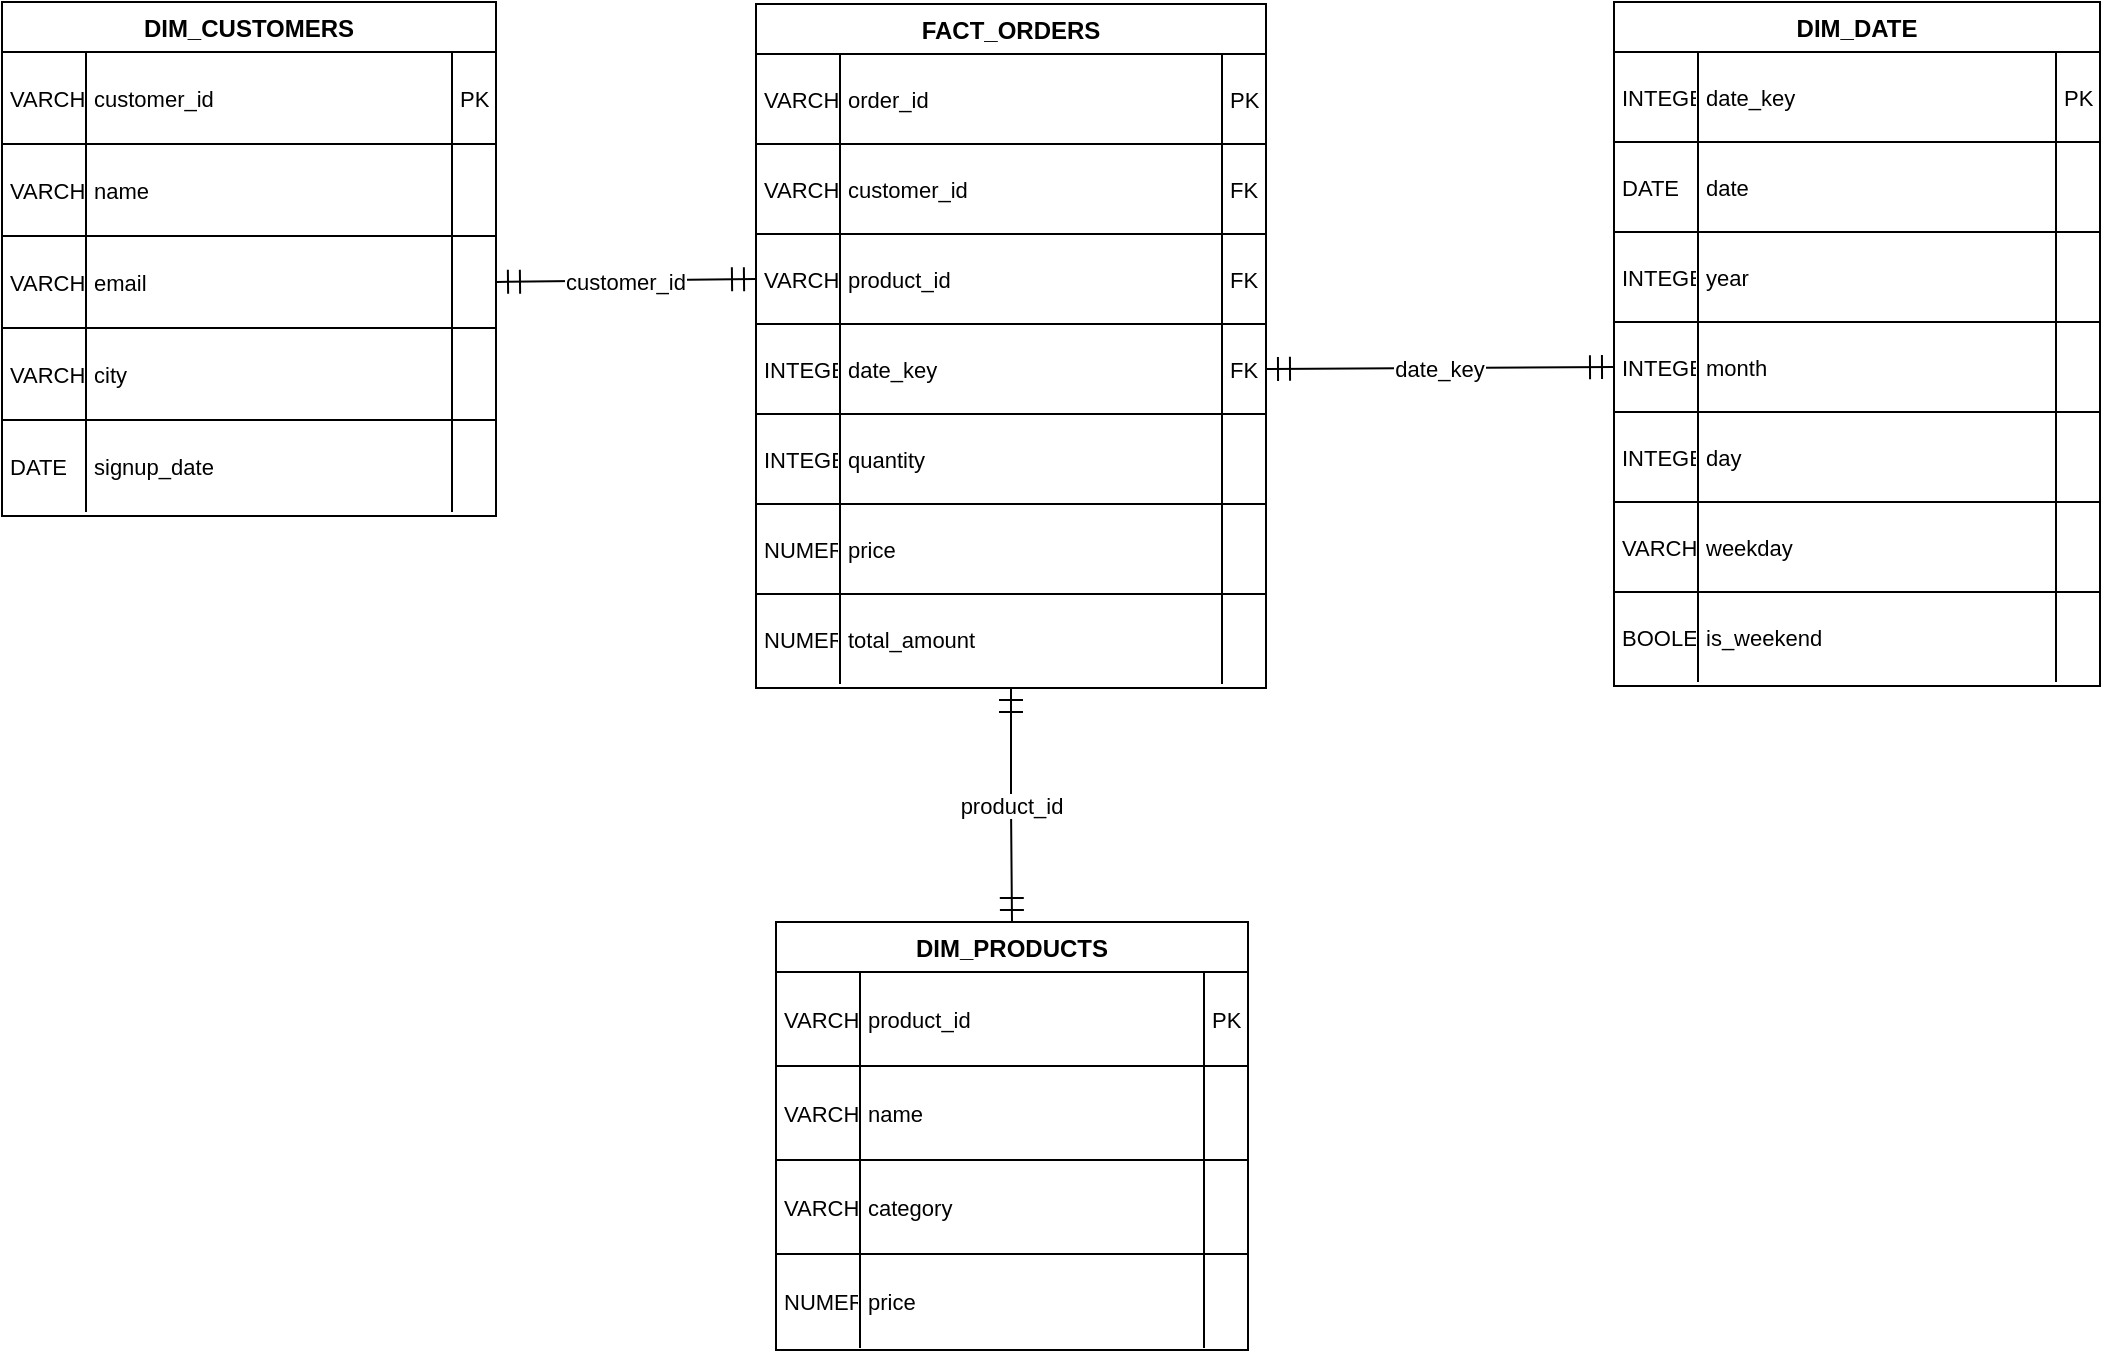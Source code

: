 <mxfile version="28.0.6">
  <diagram name="Page-1" id="B-9Bwsfmn0wT7AYyo8qv">
    <mxGraphModel dx="1733" dy="927" grid="1" gridSize="10" guides="1" tooltips="1" connect="1" arrows="1" fold="1" page="1" pageScale="1" pageWidth="827" pageHeight="1169" math="0" shadow="0">
      <root>
        <mxCell id="0" />
        <mxCell id="1" parent="0" />
        <mxCell id="rtkPEtNABsEZufHb9GfR-1" value="DIM_CUSTOMERS" style="shape=table;startSize=25;container=1;collapsible=0;childLayout=tableLayout;fixedRows=1;rowLines=1;fontStyle=1;align=center;resizeLast=1;" vertex="1" parent="1">
          <mxGeometry x="20" y="20" width="247" height="257" as="geometry" />
        </mxCell>
        <mxCell id="rtkPEtNABsEZufHb9GfR-2" style="shape=tableRow;horizontal=0;startSize=0;swimlaneHead=0;swimlaneBody=0;fillColor=none;collapsible=0;dropTarget=0;points=[[0,0.5],[1,0.5]];portConstraint=eastwest;top=0;left=0;right=0;bottom=0;" vertex="1" parent="rtkPEtNABsEZufHb9GfR-1">
          <mxGeometry y="25" width="247" height="46" as="geometry" />
        </mxCell>
        <mxCell id="rtkPEtNABsEZufHb9GfR-3" value="VARCHAR" style="shape=partialRectangle;connectable=0;fillColor=none;top=0;left=0;bottom=0;right=0;align=left;spacingLeft=2;overflow=hidden;fontSize=11;" vertex="1" parent="rtkPEtNABsEZufHb9GfR-2">
          <mxGeometry width="42" height="46" as="geometry">
            <mxRectangle width="42" height="46" as="alternateBounds" />
          </mxGeometry>
        </mxCell>
        <mxCell id="rtkPEtNABsEZufHb9GfR-4" value="customer_id" style="shape=partialRectangle;connectable=0;fillColor=none;top=0;left=0;bottom=0;right=0;align=left;spacingLeft=2;overflow=hidden;fontSize=11;" vertex="1" parent="rtkPEtNABsEZufHb9GfR-2">
          <mxGeometry x="42" width="183" height="46" as="geometry">
            <mxRectangle width="183" height="46" as="alternateBounds" />
          </mxGeometry>
        </mxCell>
        <mxCell id="rtkPEtNABsEZufHb9GfR-5" value="PK" style="shape=partialRectangle;connectable=0;fillColor=none;top=0;left=0;bottom=0;right=0;align=left;spacingLeft=2;overflow=hidden;fontSize=11;" vertex="1" parent="rtkPEtNABsEZufHb9GfR-2">
          <mxGeometry x="225" width="22" height="46" as="geometry">
            <mxRectangle width="22" height="46" as="alternateBounds" />
          </mxGeometry>
        </mxCell>
        <mxCell id="rtkPEtNABsEZufHb9GfR-6" style="shape=tableRow;horizontal=0;startSize=0;swimlaneHead=0;swimlaneBody=0;fillColor=none;collapsible=0;dropTarget=0;points=[[0,0.5],[1,0.5]];portConstraint=eastwest;top=0;left=0;right=0;bottom=0;" vertex="1" parent="rtkPEtNABsEZufHb9GfR-1">
          <mxGeometry y="71" width="247" height="46" as="geometry" />
        </mxCell>
        <mxCell id="rtkPEtNABsEZufHb9GfR-7" value="VARCHAR" style="shape=partialRectangle;connectable=0;fillColor=none;top=0;left=0;bottom=0;right=0;align=left;spacingLeft=2;overflow=hidden;fontSize=11;" vertex="1" parent="rtkPEtNABsEZufHb9GfR-6">
          <mxGeometry width="42" height="46" as="geometry">
            <mxRectangle width="42" height="46" as="alternateBounds" />
          </mxGeometry>
        </mxCell>
        <mxCell id="rtkPEtNABsEZufHb9GfR-8" value="name" style="shape=partialRectangle;connectable=0;fillColor=none;top=0;left=0;bottom=0;right=0;align=left;spacingLeft=2;overflow=hidden;fontSize=11;" vertex="1" parent="rtkPEtNABsEZufHb9GfR-6">
          <mxGeometry x="42" width="183" height="46" as="geometry">
            <mxRectangle width="183" height="46" as="alternateBounds" />
          </mxGeometry>
        </mxCell>
        <mxCell id="rtkPEtNABsEZufHb9GfR-9" value="" style="shape=partialRectangle;connectable=0;fillColor=none;top=0;left=0;bottom=0;right=0;align=left;spacingLeft=2;overflow=hidden;fontSize=11;" vertex="1" parent="rtkPEtNABsEZufHb9GfR-6">
          <mxGeometry x="225" width="22" height="46" as="geometry">
            <mxRectangle width="22" height="46" as="alternateBounds" />
          </mxGeometry>
        </mxCell>
        <mxCell id="rtkPEtNABsEZufHb9GfR-10" style="shape=tableRow;horizontal=0;startSize=0;swimlaneHead=0;swimlaneBody=0;fillColor=none;collapsible=0;dropTarget=0;points=[[0,0.5],[1,0.5]];portConstraint=eastwest;top=0;left=0;right=0;bottom=0;" vertex="1" parent="rtkPEtNABsEZufHb9GfR-1">
          <mxGeometry y="117" width="247" height="46" as="geometry" />
        </mxCell>
        <mxCell id="rtkPEtNABsEZufHb9GfR-11" value="VARCHAR" style="shape=partialRectangle;connectable=0;fillColor=none;top=0;left=0;bottom=0;right=0;align=left;spacingLeft=2;overflow=hidden;fontSize=11;" vertex="1" parent="rtkPEtNABsEZufHb9GfR-10">
          <mxGeometry width="42" height="46" as="geometry">
            <mxRectangle width="42" height="46" as="alternateBounds" />
          </mxGeometry>
        </mxCell>
        <mxCell id="rtkPEtNABsEZufHb9GfR-12" value="email" style="shape=partialRectangle;connectable=0;fillColor=none;top=0;left=0;bottom=0;right=0;align=left;spacingLeft=2;overflow=hidden;fontSize=11;" vertex="1" parent="rtkPEtNABsEZufHb9GfR-10">
          <mxGeometry x="42" width="183" height="46" as="geometry">
            <mxRectangle width="183" height="46" as="alternateBounds" />
          </mxGeometry>
        </mxCell>
        <mxCell id="rtkPEtNABsEZufHb9GfR-13" value="" style="shape=partialRectangle;connectable=0;fillColor=none;top=0;left=0;bottom=0;right=0;align=left;spacingLeft=2;overflow=hidden;fontSize=11;" vertex="1" parent="rtkPEtNABsEZufHb9GfR-10">
          <mxGeometry x="225" width="22" height="46" as="geometry">
            <mxRectangle width="22" height="46" as="alternateBounds" />
          </mxGeometry>
        </mxCell>
        <mxCell id="rtkPEtNABsEZufHb9GfR-14" style="shape=tableRow;horizontal=0;startSize=0;swimlaneHead=0;swimlaneBody=0;fillColor=none;collapsible=0;dropTarget=0;points=[[0,0.5],[1,0.5]];portConstraint=eastwest;top=0;left=0;right=0;bottom=0;" vertex="1" parent="rtkPEtNABsEZufHb9GfR-1">
          <mxGeometry y="163" width="247" height="46" as="geometry" />
        </mxCell>
        <mxCell id="rtkPEtNABsEZufHb9GfR-15" value="VARCHAR" style="shape=partialRectangle;connectable=0;fillColor=none;top=0;left=0;bottom=0;right=0;align=left;spacingLeft=2;overflow=hidden;fontSize=11;" vertex="1" parent="rtkPEtNABsEZufHb9GfR-14">
          <mxGeometry width="42" height="46" as="geometry">
            <mxRectangle width="42" height="46" as="alternateBounds" />
          </mxGeometry>
        </mxCell>
        <mxCell id="rtkPEtNABsEZufHb9GfR-16" value="city" style="shape=partialRectangle;connectable=0;fillColor=none;top=0;left=0;bottom=0;right=0;align=left;spacingLeft=2;overflow=hidden;fontSize=11;" vertex="1" parent="rtkPEtNABsEZufHb9GfR-14">
          <mxGeometry x="42" width="183" height="46" as="geometry">
            <mxRectangle width="183" height="46" as="alternateBounds" />
          </mxGeometry>
        </mxCell>
        <mxCell id="rtkPEtNABsEZufHb9GfR-17" value="" style="shape=partialRectangle;connectable=0;fillColor=none;top=0;left=0;bottom=0;right=0;align=left;spacingLeft=2;overflow=hidden;fontSize=11;" vertex="1" parent="rtkPEtNABsEZufHb9GfR-14">
          <mxGeometry x="225" width="22" height="46" as="geometry">
            <mxRectangle width="22" height="46" as="alternateBounds" />
          </mxGeometry>
        </mxCell>
        <mxCell id="rtkPEtNABsEZufHb9GfR-18" style="shape=tableRow;horizontal=0;startSize=0;swimlaneHead=0;swimlaneBody=0;fillColor=none;collapsible=0;dropTarget=0;points=[[0,0.5],[1,0.5]];portConstraint=eastwest;top=0;left=0;right=0;bottom=0;" vertex="1" parent="rtkPEtNABsEZufHb9GfR-1">
          <mxGeometry y="209" width="247" height="46" as="geometry" />
        </mxCell>
        <mxCell id="rtkPEtNABsEZufHb9GfR-19" value="DATE" style="shape=partialRectangle;connectable=0;fillColor=none;top=0;left=0;bottom=0;right=0;align=left;spacingLeft=2;overflow=hidden;fontSize=11;" vertex="1" parent="rtkPEtNABsEZufHb9GfR-18">
          <mxGeometry width="42" height="46" as="geometry">
            <mxRectangle width="42" height="46" as="alternateBounds" />
          </mxGeometry>
        </mxCell>
        <mxCell id="rtkPEtNABsEZufHb9GfR-20" value="signup_date" style="shape=partialRectangle;connectable=0;fillColor=none;top=0;left=0;bottom=0;right=0;align=left;spacingLeft=2;overflow=hidden;fontSize=11;" vertex="1" parent="rtkPEtNABsEZufHb9GfR-18">
          <mxGeometry x="42" width="183" height="46" as="geometry">
            <mxRectangle width="183" height="46" as="alternateBounds" />
          </mxGeometry>
        </mxCell>
        <mxCell id="rtkPEtNABsEZufHb9GfR-21" value="" style="shape=partialRectangle;connectable=0;fillColor=none;top=0;left=0;bottom=0;right=0;align=left;spacingLeft=2;overflow=hidden;fontSize=11;" vertex="1" parent="rtkPEtNABsEZufHb9GfR-18">
          <mxGeometry x="225" width="22" height="46" as="geometry">
            <mxRectangle width="22" height="46" as="alternateBounds" />
          </mxGeometry>
        </mxCell>
        <mxCell id="rtkPEtNABsEZufHb9GfR-22" value="DIM_PRODUCTS" style="shape=table;startSize=25;container=1;collapsible=0;childLayout=tableLayout;fixedRows=1;rowLines=1;fontStyle=1;align=center;resizeLast=1;" vertex="1" parent="1">
          <mxGeometry x="407" y="480" width="236" height="214" as="geometry" />
        </mxCell>
        <mxCell id="rtkPEtNABsEZufHb9GfR-23" style="shape=tableRow;horizontal=0;startSize=0;swimlaneHead=0;swimlaneBody=0;fillColor=none;collapsible=0;dropTarget=0;points=[[0,0.5],[1,0.5]];portConstraint=eastwest;top=0;left=0;right=0;bottom=0;" vertex="1" parent="rtkPEtNABsEZufHb9GfR-22">
          <mxGeometry y="25" width="236" height="47" as="geometry" />
        </mxCell>
        <mxCell id="rtkPEtNABsEZufHb9GfR-24" value="VARCHAR" style="shape=partialRectangle;connectable=0;fillColor=none;top=0;left=0;bottom=0;right=0;align=left;spacingLeft=2;overflow=hidden;fontSize=11;" vertex="1" parent="rtkPEtNABsEZufHb9GfR-23">
          <mxGeometry width="42" height="47" as="geometry">
            <mxRectangle width="42" height="47" as="alternateBounds" />
          </mxGeometry>
        </mxCell>
        <mxCell id="rtkPEtNABsEZufHb9GfR-25" value="product_id" style="shape=partialRectangle;connectable=0;fillColor=none;top=0;left=0;bottom=0;right=0;align=left;spacingLeft=2;overflow=hidden;fontSize=11;" vertex="1" parent="rtkPEtNABsEZufHb9GfR-23">
          <mxGeometry x="42" width="172" height="47" as="geometry">
            <mxRectangle width="172" height="47" as="alternateBounds" />
          </mxGeometry>
        </mxCell>
        <mxCell id="rtkPEtNABsEZufHb9GfR-26" value="PK" style="shape=partialRectangle;connectable=0;fillColor=none;top=0;left=0;bottom=0;right=0;align=left;spacingLeft=2;overflow=hidden;fontSize=11;" vertex="1" parent="rtkPEtNABsEZufHb9GfR-23">
          <mxGeometry x="214" width="22" height="47" as="geometry">
            <mxRectangle width="22" height="47" as="alternateBounds" />
          </mxGeometry>
        </mxCell>
        <mxCell id="rtkPEtNABsEZufHb9GfR-27" style="shape=tableRow;horizontal=0;startSize=0;swimlaneHead=0;swimlaneBody=0;fillColor=none;collapsible=0;dropTarget=0;points=[[0,0.5],[1,0.5]];portConstraint=eastwest;top=0;left=0;right=0;bottom=0;" vertex="1" parent="rtkPEtNABsEZufHb9GfR-22">
          <mxGeometry y="72" width="236" height="47" as="geometry" />
        </mxCell>
        <mxCell id="rtkPEtNABsEZufHb9GfR-28" value="VARCHAR" style="shape=partialRectangle;connectable=0;fillColor=none;top=0;left=0;bottom=0;right=0;align=left;spacingLeft=2;overflow=hidden;fontSize=11;" vertex="1" parent="rtkPEtNABsEZufHb9GfR-27">
          <mxGeometry width="42" height="47" as="geometry">
            <mxRectangle width="42" height="47" as="alternateBounds" />
          </mxGeometry>
        </mxCell>
        <mxCell id="rtkPEtNABsEZufHb9GfR-29" value="name" style="shape=partialRectangle;connectable=0;fillColor=none;top=0;left=0;bottom=0;right=0;align=left;spacingLeft=2;overflow=hidden;fontSize=11;" vertex="1" parent="rtkPEtNABsEZufHb9GfR-27">
          <mxGeometry x="42" width="172" height="47" as="geometry">
            <mxRectangle width="172" height="47" as="alternateBounds" />
          </mxGeometry>
        </mxCell>
        <mxCell id="rtkPEtNABsEZufHb9GfR-30" value="" style="shape=partialRectangle;connectable=0;fillColor=none;top=0;left=0;bottom=0;right=0;align=left;spacingLeft=2;overflow=hidden;fontSize=11;" vertex="1" parent="rtkPEtNABsEZufHb9GfR-27">
          <mxGeometry x="214" width="22" height="47" as="geometry">
            <mxRectangle width="22" height="47" as="alternateBounds" />
          </mxGeometry>
        </mxCell>
        <mxCell id="rtkPEtNABsEZufHb9GfR-31" style="shape=tableRow;horizontal=0;startSize=0;swimlaneHead=0;swimlaneBody=0;fillColor=none;collapsible=0;dropTarget=0;points=[[0,0.5],[1,0.5]];portConstraint=eastwest;top=0;left=0;right=0;bottom=0;" vertex="1" parent="rtkPEtNABsEZufHb9GfR-22">
          <mxGeometry y="119" width="236" height="47" as="geometry" />
        </mxCell>
        <mxCell id="rtkPEtNABsEZufHb9GfR-32" value="VARCHAR" style="shape=partialRectangle;connectable=0;fillColor=none;top=0;left=0;bottom=0;right=0;align=left;spacingLeft=2;overflow=hidden;fontSize=11;" vertex="1" parent="rtkPEtNABsEZufHb9GfR-31">
          <mxGeometry width="42" height="47" as="geometry">
            <mxRectangle width="42" height="47" as="alternateBounds" />
          </mxGeometry>
        </mxCell>
        <mxCell id="rtkPEtNABsEZufHb9GfR-33" value="category" style="shape=partialRectangle;connectable=0;fillColor=none;top=0;left=0;bottom=0;right=0;align=left;spacingLeft=2;overflow=hidden;fontSize=11;" vertex="1" parent="rtkPEtNABsEZufHb9GfR-31">
          <mxGeometry x="42" width="172" height="47" as="geometry">
            <mxRectangle width="172" height="47" as="alternateBounds" />
          </mxGeometry>
        </mxCell>
        <mxCell id="rtkPEtNABsEZufHb9GfR-34" value="" style="shape=partialRectangle;connectable=0;fillColor=none;top=0;left=0;bottom=0;right=0;align=left;spacingLeft=2;overflow=hidden;fontSize=11;" vertex="1" parent="rtkPEtNABsEZufHb9GfR-31">
          <mxGeometry x="214" width="22" height="47" as="geometry">
            <mxRectangle width="22" height="47" as="alternateBounds" />
          </mxGeometry>
        </mxCell>
        <mxCell id="rtkPEtNABsEZufHb9GfR-35" style="shape=tableRow;horizontal=0;startSize=0;swimlaneHead=0;swimlaneBody=0;fillColor=none;collapsible=0;dropTarget=0;points=[[0,0.5],[1,0.5]];portConstraint=eastwest;top=0;left=0;right=0;bottom=0;" vertex="1" parent="rtkPEtNABsEZufHb9GfR-22">
          <mxGeometry y="166" width="236" height="47" as="geometry" />
        </mxCell>
        <mxCell id="rtkPEtNABsEZufHb9GfR-36" value="NUMERIC" style="shape=partialRectangle;connectable=0;fillColor=none;top=0;left=0;bottom=0;right=0;align=left;spacingLeft=2;overflow=hidden;fontSize=11;" vertex="1" parent="rtkPEtNABsEZufHb9GfR-35">
          <mxGeometry width="42" height="47" as="geometry">
            <mxRectangle width="42" height="47" as="alternateBounds" />
          </mxGeometry>
        </mxCell>
        <mxCell id="rtkPEtNABsEZufHb9GfR-37" value="price" style="shape=partialRectangle;connectable=0;fillColor=none;top=0;left=0;bottom=0;right=0;align=left;spacingLeft=2;overflow=hidden;fontSize=11;" vertex="1" parent="rtkPEtNABsEZufHb9GfR-35">
          <mxGeometry x="42" width="172" height="47" as="geometry">
            <mxRectangle width="172" height="47" as="alternateBounds" />
          </mxGeometry>
        </mxCell>
        <mxCell id="rtkPEtNABsEZufHb9GfR-38" value="" style="shape=partialRectangle;connectable=0;fillColor=none;top=0;left=0;bottom=0;right=0;align=left;spacingLeft=2;overflow=hidden;fontSize=11;" vertex="1" parent="rtkPEtNABsEZufHb9GfR-35">
          <mxGeometry x="214" width="22" height="47" as="geometry">
            <mxRectangle width="22" height="47" as="alternateBounds" />
          </mxGeometry>
        </mxCell>
        <mxCell id="rtkPEtNABsEZufHb9GfR-39" value="DIM_DATE" style="shape=table;startSize=25;container=1;collapsible=0;childLayout=tableLayout;fixedRows=1;rowLines=1;fontStyle=1;align=center;resizeLast=1;" vertex="1" parent="1">
          <mxGeometry x="826" y="20" width="243" height="342" as="geometry" />
        </mxCell>
        <mxCell id="rtkPEtNABsEZufHb9GfR-40" style="shape=tableRow;horizontal=0;startSize=0;swimlaneHead=0;swimlaneBody=0;fillColor=none;collapsible=0;dropTarget=0;points=[[0,0.5],[1,0.5]];portConstraint=eastwest;top=0;left=0;right=0;bottom=0;" vertex="1" parent="rtkPEtNABsEZufHb9GfR-39">
          <mxGeometry y="25" width="243" height="45" as="geometry" />
        </mxCell>
        <mxCell id="rtkPEtNABsEZufHb9GfR-41" value="INTEGER" style="shape=partialRectangle;connectable=0;fillColor=none;top=0;left=0;bottom=0;right=0;align=left;spacingLeft=2;overflow=hidden;fontSize=11;" vertex="1" parent="rtkPEtNABsEZufHb9GfR-40">
          <mxGeometry width="42" height="45" as="geometry">
            <mxRectangle width="42" height="45" as="alternateBounds" />
          </mxGeometry>
        </mxCell>
        <mxCell id="rtkPEtNABsEZufHb9GfR-42" value="date_key" style="shape=partialRectangle;connectable=0;fillColor=none;top=0;left=0;bottom=0;right=0;align=left;spacingLeft=2;overflow=hidden;fontSize=11;" vertex="1" parent="rtkPEtNABsEZufHb9GfR-40">
          <mxGeometry x="42" width="179" height="45" as="geometry">
            <mxRectangle width="179" height="45" as="alternateBounds" />
          </mxGeometry>
        </mxCell>
        <mxCell id="rtkPEtNABsEZufHb9GfR-43" value="PK" style="shape=partialRectangle;connectable=0;fillColor=none;top=0;left=0;bottom=0;right=0;align=left;spacingLeft=2;overflow=hidden;fontSize=11;" vertex="1" parent="rtkPEtNABsEZufHb9GfR-40">
          <mxGeometry x="221" width="22" height="45" as="geometry">
            <mxRectangle width="22" height="45" as="alternateBounds" />
          </mxGeometry>
        </mxCell>
        <mxCell id="rtkPEtNABsEZufHb9GfR-44" style="shape=tableRow;horizontal=0;startSize=0;swimlaneHead=0;swimlaneBody=0;fillColor=none;collapsible=0;dropTarget=0;points=[[0,0.5],[1,0.5]];portConstraint=eastwest;top=0;left=0;right=0;bottom=0;" vertex="1" parent="rtkPEtNABsEZufHb9GfR-39">
          <mxGeometry y="70" width="243" height="45" as="geometry" />
        </mxCell>
        <mxCell id="rtkPEtNABsEZufHb9GfR-45" value="DATE" style="shape=partialRectangle;connectable=0;fillColor=none;top=0;left=0;bottom=0;right=0;align=left;spacingLeft=2;overflow=hidden;fontSize=11;" vertex="1" parent="rtkPEtNABsEZufHb9GfR-44">
          <mxGeometry width="42" height="45" as="geometry">
            <mxRectangle width="42" height="45" as="alternateBounds" />
          </mxGeometry>
        </mxCell>
        <mxCell id="rtkPEtNABsEZufHb9GfR-46" value="date" style="shape=partialRectangle;connectable=0;fillColor=none;top=0;left=0;bottom=0;right=0;align=left;spacingLeft=2;overflow=hidden;fontSize=11;" vertex="1" parent="rtkPEtNABsEZufHb9GfR-44">
          <mxGeometry x="42" width="179" height="45" as="geometry">
            <mxRectangle width="179" height="45" as="alternateBounds" />
          </mxGeometry>
        </mxCell>
        <mxCell id="rtkPEtNABsEZufHb9GfR-47" value="" style="shape=partialRectangle;connectable=0;fillColor=none;top=0;left=0;bottom=0;right=0;align=left;spacingLeft=2;overflow=hidden;fontSize=11;" vertex="1" parent="rtkPEtNABsEZufHb9GfR-44">
          <mxGeometry x="221" width="22" height="45" as="geometry">
            <mxRectangle width="22" height="45" as="alternateBounds" />
          </mxGeometry>
        </mxCell>
        <mxCell id="rtkPEtNABsEZufHb9GfR-48" style="shape=tableRow;horizontal=0;startSize=0;swimlaneHead=0;swimlaneBody=0;fillColor=none;collapsible=0;dropTarget=0;points=[[0,0.5],[1,0.5]];portConstraint=eastwest;top=0;left=0;right=0;bottom=0;" vertex="1" parent="rtkPEtNABsEZufHb9GfR-39">
          <mxGeometry y="115" width="243" height="45" as="geometry" />
        </mxCell>
        <mxCell id="rtkPEtNABsEZufHb9GfR-49" value="INTEGER" style="shape=partialRectangle;connectable=0;fillColor=none;top=0;left=0;bottom=0;right=0;align=left;spacingLeft=2;overflow=hidden;fontSize=11;" vertex="1" parent="rtkPEtNABsEZufHb9GfR-48">
          <mxGeometry width="42" height="45" as="geometry">
            <mxRectangle width="42" height="45" as="alternateBounds" />
          </mxGeometry>
        </mxCell>
        <mxCell id="rtkPEtNABsEZufHb9GfR-50" value="year" style="shape=partialRectangle;connectable=0;fillColor=none;top=0;left=0;bottom=0;right=0;align=left;spacingLeft=2;overflow=hidden;fontSize=11;" vertex="1" parent="rtkPEtNABsEZufHb9GfR-48">
          <mxGeometry x="42" width="179" height="45" as="geometry">
            <mxRectangle width="179" height="45" as="alternateBounds" />
          </mxGeometry>
        </mxCell>
        <mxCell id="rtkPEtNABsEZufHb9GfR-51" value="" style="shape=partialRectangle;connectable=0;fillColor=none;top=0;left=0;bottom=0;right=0;align=left;spacingLeft=2;overflow=hidden;fontSize=11;" vertex="1" parent="rtkPEtNABsEZufHb9GfR-48">
          <mxGeometry x="221" width="22" height="45" as="geometry">
            <mxRectangle width="22" height="45" as="alternateBounds" />
          </mxGeometry>
        </mxCell>
        <mxCell id="rtkPEtNABsEZufHb9GfR-52" style="shape=tableRow;horizontal=0;startSize=0;swimlaneHead=0;swimlaneBody=0;fillColor=none;collapsible=0;dropTarget=0;points=[[0,0.5],[1,0.5]];portConstraint=eastwest;top=0;left=0;right=0;bottom=0;" vertex="1" parent="rtkPEtNABsEZufHb9GfR-39">
          <mxGeometry y="160" width="243" height="45" as="geometry" />
        </mxCell>
        <mxCell id="rtkPEtNABsEZufHb9GfR-53" value="INTEGER" style="shape=partialRectangle;connectable=0;fillColor=none;top=0;left=0;bottom=0;right=0;align=left;spacingLeft=2;overflow=hidden;fontSize=11;" vertex="1" parent="rtkPEtNABsEZufHb9GfR-52">
          <mxGeometry width="42" height="45" as="geometry">
            <mxRectangle width="42" height="45" as="alternateBounds" />
          </mxGeometry>
        </mxCell>
        <mxCell id="rtkPEtNABsEZufHb9GfR-54" value="month" style="shape=partialRectangle;connectable=0;fillColor=none;top=0;left=0;bottom=0;right=0;align=left;spacingLeft=2;overflow=hidden;fontSize=11;" vertex="1" parent="rtkPEtNABsEZufHb9GfR-52">
          <mxGeometry x="42" width="179" height="45" as="geometry">
            <mxRectangle width="179" height="45" as="alternateBounds" />
          </mxGeometry>
        </mxCell>
        <mxCell id="rtkPEtNABsEZufHb9GfR-55" value="" style="shape=partialRectangle;connectable=0;fillColor=none;top=0;left=0;bottom=0;right=0;align=left;spacingLeft=2;overflow=hidden;fontSize=11;" vertex="1" parent="rtkPEtNABsEZufHb9GfR-52">
          <mxGeometry x="221" width="22" height="45" as="geometry">
            <mxRectangle width="22" height="45" as="alternateBounds" />
          </mxGeometry>
        </mxCell>
        <mxCell id="rtkPEtNABsEZufHb9GfR-56" style="shape=tableRow;horizontal=0;startSize=0;swimlaneHead=0;swimlaneBody=0;fillColor=none;collapsible=0;dropTarget=0;points=[[0,0.5],[1,0.5]];portConstraint=eastwest;top=0;left=0;right=0;bottom=0;" vertex="1" parent="rtkPEtNABsEZufHb9GfR-39">
          <mxGeometry y="205" width="243" height="45" as="geometry" />
        </mxCell>
        <mxCell id="rtkPEtNABsEZufHb9GfR-57" value="INTEGER" style="shape=partialRectangle;connectable=0;fillColor=none;top=0;left=0;bottom=0;right=0;align=left;spacingLeft=2;overflow=hidden;fontSize=11;" vertex="1" parent="rtkPEtNABsEZufHb9GfR-56">
          <mxGeometry width="42" height="45" as="geometry">
            <mxRectangle width="42" height="45" as="alternateBounds" />
          </mxGeometry>
        </mxCell>
        <mxCell id="rtkPEtNABsEZufHb9GfR-58" value="day" style="shape=partialRectangle;connectable=0;fillColor=none;top=0;left=0;bottom=0;right=0;align=left;spacingLeft=2;overflow=hidden;fontSize=11;" vertex="1" parent="rtkPEtNABsEZufHb9GfR-56">
          <mxGeometry x="42" width="179" height="45" as="geometry">
            <mxRectangle width="179" height="45" as="alternateBounds" />
          </mxGeometry>
        </mxCell>
        <mxCell id="rtkPEtNABsEZufHb9GfR-59" value="" style="shape=partialRectangle;connectable=0;fillColor=none;top=0;left=0;bottom=0;right=0;align=left;spacingLeft=2;overflow=hidden;fontSize=11;" vertex="1" parent="rtkPEtNABsEZufHb9GfR-56">
          <mxGeometry x="221" width="22" height="45" as="geometry">
            <mxRectangle width="22" height="45" as="alternateBounds" />
          </mxGeometry>
        </mxCell>
        <mxCell id="rtkPEtNABsEZufHb9GfR-60" style="shape=tableRow;horizontal=0;startSize=0;swimlaneHead=0;swimlaneBody=0;fillColor=none;collapsible=0;dropTarget=0;points=[[0,0.5],[1,0.5]];portConstraint=eastwest;top=0;left=0;right=0;bottom=0;" vertex="1" parent="rtkPEtNABsEZufHb9GfR-39">
          <mxGeometry y="250" width="243" height="45" as="geometry" />
        </mxCell>
        <mxCell id="rtkPEtNABsEZufHb9GfR-61" value="VARCHAR" style="shape=partialRectangle;connectable=0;fillColor=none;top=0;left=0;bottom=0;right=0;align=left;spacingLeft=2;overflow=hidden;fontSize=11;" vertex="1" parent="rtkPEtNABsEZufHb9GfR-60">
          <mxGeometry width="42" height="45" as="geometry">
            <mxRectangle width="42" height="45" as="alternateBounds" />
          </mxGeometry>
        </mxCell>
        <mxCell id="rtkPEtNABsEZufHb9GfR-62" value="weekday" style="shape=partialRectangle;connectable=0;fillColor=none;top=0;left=0;bottom=0;right=0;align=left;spacingLeft=2;overflow=hidden;fontSize=11;" vertex="1" parent="rtkPEtNABsEZufHb9GfR-60">
          <mxGeometry x="42" width="179" height="45" as="geometry">
            <mxRectangle width="179" height="45" as="alternateBounds" />
          </mxGeometry>
        </mxCell>
        <mxCell id="rtkPEtNABsEZufHb9GfR-63" value="" style="shape=partialRectangle;connectable=0;fillColor=none;top=0;left=0;bottom=0;right=0;align=left;spacingLeft=2;overflow=hidden;fontSize=11;" vertex="1" parent="rtkPEtNABsEZufHb9GfR-60">
          <mxGeometry x="221" width="22" height="45" as="geometry">
            <mxRectangle width="22" height="45" as="alternateBounds" />
          </mxGeometry>
        </mxCell>
        <mxCell id="rtkPEtNABsEZufHb9GfR-64" style="shape=tableRow;horizontal=0;startSize=0;swimlaneHead=0;swimlaneBody=0;fillColor=none;collapsible=0;dropTarget=0;points=[[0,0.5],[1,0.5]];portConstraint=eastwest;top=0;left=0;right=0;bottom=0;" vertex="1" parent="rtkPEtNABsEZufHb9GfR-39">
          <mxGeometry y="295" width="243" height="45" as="geometry" />
        </mxCell>
        <mxCell id="rtkPEtNABsEZufHb9GfR-65" value="BOOLEAN" style="shape=partialRectangle;connectable=0;fillColor=none;top=0;left=0;bottom=0;right=0;align=left;spacingLeft=2;overflow=hidden;fontSize=11;" vertex="1" parent="rtkPEtNABsEZufHb9GfR-64">
          <mxGeometry width="42" height="45" as="geometry">
            <mxRectangle width="42" height="45" as="alternateBounds" />
          </mxGeometry>
        </mxCell>
        <mxCell id="rtkPEtNABsEZufHb9GfR-66" value="is_weekend" style="shape=partialRectangle;connectable=0;fillColor=none;top=0;left=0;bottom=0;right=0;align=left;spacingLeft=2;overflow=hidden;fontSize=11;" vertex="1" parent="rtkPEtNABsEZufHb9GfR-64">
          <mxGeometry x="42" width="179" height="45" as="geometry">
            <mxRectangle width="179" height="45" as="alternateBounds" />
          </mxGeometry>
        </mxCell>
        <mxCell id="rtkPEtNABsEZufHb9GfR-67" value="" style="shape=partialRectangle;connectable=0;fillColor=none;top=0;left=0;bottom=0;right=0;align=left;spacingLeft=2;overflow=hidden;fontSize=11;" vertex="1" parent="rtkPEtNABsEZufHb9GfR-64">
          <mxGeometry x="221" width="22" height="45" as="geometry">
            <mxRectangle width="22" height="45" as="alternateBounds" />
          </mxGeometry>
        </mxCell>
        <mxCell id="rtkPEtNABsEZufHb9GfR-68" value="FACT_ORDERS" style="shape=table;startSize=25;container=1;collapsible=0;childLayout=tableLayout;fixedRows=1;rowLines=1;fontStyle=1;align=center;resizeLast=1;" vertex="1" parent="1">
          <mxGeometry x="397" y="21" width="255" height="342" as="geometry" />
        </mxCell>
        <mxCell id="rtkPEtNABsEZufHb9GfR-69" style="shape=tableRow;horizontal=0;startSize=0;swimlaneHead=0;swimlaneBody=0;fillColor=none;collapsible=0;dropTarget=0;points=[[0,0.5],[1,0.5]];portConstraint=eastwest;top=0;left=0;right=0;bottom=0;" vertex="1" parent="rtkPEtNABsEZufHb9GfR-68">
          <mxGeometry y="25" width="255" height="45" as="geometry" />
        </mxCell>
        <mxCell id="rtkPEtNABsEZufHb9GfR-70" value="VARCHAR" style="shape=partialRectangle;connectable=0;fillColor=none;top=0;left=0;bottom=0;right=0;align=left;spacingLeft=2;overflow=hidden;fontSize=11;" vertex="1" parent="rtkPEtNABsEZufHb9GfR-69">
          <mxGeometry width="42" height="45" as="geometry">
            <mxRectangle width="42" height="45" as="alternateBounds" />
          </mxGeometry>
        </mxCell>
        <mxCell id="rtkPEtNABsEZufHb9GfR-71" value="order_id" style="shape=partialRectangle;connectable=0;fillColor=none;top=0;left=0;bottom=0;right=0;align=left;spacingLeft=2;overflow=hidden;fontSize=11;" vertex="1" parent="rtkPEtNABsEZufHb9GfR-69">
          <mxGeometry x="42" width="191" height="45" as="geometry">
            <mxRectangle width="191" height="45" as="alternateBounds" />
          </mxGeometry>
        </mxCell>
        <mxCell id="rtkPEtNABsEZufHb9GfR-72" value="PK" style="shape=partialRectangle;connectable=0;fillColor=none;top=0;left=0;bottom=0;right=0;align=left;spacingLeft=2;overflow=hidden;fontSize=11;" vertex="1" parent="rtkPEtNABsEZufHb9GfR-69">
          <mxGeometry x="233" width="22" height="45" as="geometry">
            <mxRectangle width="22" height="45" as="alternateBounds" />
          </mxGeometry>
        </mxCell>
        <mxCell id="rtkPEtNABsEZufHb9GfR-73" style="shape=tableRow;horizontal=0;startSize=0;swimlaneHead=0;swimlaneBody=0;fillColor=none;collapsible=0;dropTarget=0;points=[[0,0.5],[1,0.5]];portConstraint=eastwest;top=0;left=0;right=0;bottom=0;" vertex="1" parent="rtkPEtNABsEZufHb9GfR-68">
          <mxGeometry y="70" width="255" height="45" as="geometry" />
        </mxCell>
        <mxCell id="rtkPEtNABsEZufHb9GfR-74" value="VARCHAR" style="shape=partialRectangle;connectable=0;fillColor=none;top=0;left=0;bottom=0;right=0;align=left;spacingLeft=2;overflow=hidden;fontSize=11;" vertex="1" parent="rtkPEtNABsEZufHb9GfR-73">
          <mxGeometry width="42" height="45" as="geometry">
            <mxRectangle width="42" height="45" as="alternateBounds" />
          </mxGeometry>
        </mxCell>
        <mxCell id="rtkPEtNABsEZufHb9GfR-75" value="customer_id" style="shape=partialRectangle;connectable=0;fillColor=none;top=0;left=0;bottom=0;right=0;align=left;spacingLeft=2;overflow=hidden;fontSize=11;" vertex="1" parent="rtkPEtNABsEZufHb9GfR-73">
          <mxGeometry x="42" width="191" height="45" as="geometry">
            <mxRectangle width="191" height="45" as="alternateBounds" />
          </mxGeometry>
        </mxCell>
        <mxCell id="rtkPEtNABsEZufHb9GfR-76" value="FK" style="shape=partialRectangle;connectable=0;fillColor=none;top=0;left=0;bottom=0;right=0;align=left;spacingLeft=2;overflow=hidden;fontSize=11;" vertex="1" parent="rtkPEtNABsEZufHb9GfR-73">
          <mxGeometry x="233" width="22" height="45" as="geometry">
            <mxRectangle width="22" height="45" as="alternateBounds" />
          </mxGeometry>
        </mxCell>
        <mxCell id="rtkPEtNABsEZufHb9GfR-77" style="shape=tableRow;horizontal=0;startSize=0;swimlaneHead=0;swimlaneBody=0;fillColor=none;collapsible=0;dropTarget=0;points=[[0,0.5],[1,0.5]];portConstraint=eastwest;top=0;left=0;right=0;bottom=0;" vertex="1" parent="rtkPEtNABsEZufHb9GfR-68">
          <mxGeometry y="115" width="255" height="45" as="geometry" />
        </mxCell>
        <mxCell id="rtkPEtNABsEZufHb9GfR-78" value="VARCHAR" style="shape=partialRectangle;connectable=0;fillColor=none;top=0;left=0;bottom=0;right=0;align=left;spacingLeft=2;overflow=hidden;fontSize=11;" vertex="1" parent="rtkPEtNABsEZufHb9GfR-77">
          <mxGeometry width="42" height="45" as="geometry">
            <mxRectangle width="42" height="45" as="alternateBounds" />
          </mxGeometry>
        </mxCell>
        <mxCell id="rtkPEtNABsEZufHb9GfR-79" value="product_id" style="shape=partialRectangle;connectable=0;fillColor=none;top=0;left=0;bottom=0;right=0;align=left;spacingLeft=2;overflow=hidden;fontSize=11;" vertex="1" parent="rtkPEtNABsEZufHb9GfR-77">
          <mxGeometry x="42" width="191" height="45" as="geometry">
            <mxRectangle width="191" height="45" as="alternateBounds" />
          </mxGeometry>
        </mxCell>
        <mxCell id="rtkPEtNABsEZufHb9GfR-80" value="FK" style="shape=partialRectangle;connectable=0;fillColor=none;top=0;left=0;bottom=0;right=0;align=left;spacingLeft=2;overflow=hidden;fontSize=11;" vertex="1" parent="rtkPEtNABsEZufHb9GfR-77">
          <mxGeometry x="233" width="22" height="45" as="geometry">
            <mxRectangle width="22" height="45" as="alternateBounds" />
          </mxGeometry>
        </mxCell>
        <mxCell id="rtkPEtNABsEZufHb9GfR-81" style="shape=tableRow;horizontal=0;startSize=0;swimlaneHead=0;swimlaneBody=0;fillColor=none;collapsible=0;dropTarget=0;points=[[0,0.5],[1,0.5]];portConstraint=eastwest;top=0;left=0;right=0;bottom=0;" vertex="1" parent="rtkPEtNABsEZufHb9GfR-68">
          <mxGeometry y="160" width="255" height="45" as="geometry" />
        </mxCell>
        <mxCell id="rtkPEtNABsEZufHb9GfR-82" value="INTEGER" style="shape=partialRectangle;connectable=0;fillColor=none;top=0;left=0;bottom=0;right=0;align=left;spacingLeft=2;overflow=hidden;fontSize=11;" vertex="1" parent="rtkPEtNABsEZufHb9GfR-81">
          <mxGeometry width="42" height="45" as="geometry">
            <mxRectangle width="42" height="45" as="alternateBounds" />
          </mxGeometry>
        </mxCell>
        <mxCell id="rtkPEtNABsEZufHb9GfR-83" value="date_key" style="shape=partialRectangle;connectable=0;fillColor=none;top=0;left=0;bottom=0;right=0;align=left;spacingLeft=2;overflow=hidden;fontSize=11;" vertex="1" parent="rtkPEtNABsEZufHb9GfR-81">
          <mxGeometry x="42" width="191" height="45" as="geometry">
            <mxRectangle width="191" height="45" as="alternateBounds" />
          </mxGeometry>
        </mxCell>
        <mxCell id="rtkPEtNABsEZufHb9GfR-84" value="FK" style="shape=partialRectangle;connectable=0;fillColor=none;top=0;left=0;bottom=0;right=0;align=left;spacingLeft=2;overflow=hidden;fontSize=11;" vertex="1" parent="rtkPEtNABsEZufHb9GfR-81">
          <mxGeometry x="233" width="22" height="45" as="geometry">
            <mxRectangle width="22" height="45" as="alternateBounds" />
          </mxGeometry>
        </mxCell>
        <mxCell id="rtkPEtNABsEZufHb9GfR-85" style="shape=tableRow;horizontal=0;startSize=0;swimlaneHead=0;swimlaneBody=0;fillColor=none;collapsible=0;dropTarget=0;points=[[0,0.5],[1,0.5]];portConstraint=eastwest;top=0;left=0;right=0;bottom=0;" vertex="1" parent="rtkPEtNABsEZufHb9GfR-68">
          <mxGeometry y="205" width="255" height="45" as="geometry" />
        </mxCell>
        <mxCell id="rtkPEtNABsEZufHb9GfR-86" value="INTEGER" style="shape=partialRectangle;connectable=0;fillColor=none;top=0;left=0;bottom=0;right=0;align=left;spacingLeft=2;overflow=hidden;fontSize=11;" vertex="1" parent="rtkPEtNABsEZufHb9GfR-85">
          <mxGeometry width="42" height="45" as="geometry">
            <mxRectangle width="42" height="45" as="alternateBounds" />
          </mxGeometry>
        </mxCell>
        <mxCell id="rtkPEtNABsEZufHb9GfR-87" value="quantity" style="shape=partialRectangle;connectable=0;fillColor=none;top=0;left=0;bottom=0;right=0;align=left;spacingLeft=2;overflow=hidden;fontSize=11;" vertex="1" parent="rtkPEtNABsEZufHb9GfR-85">
          <mxGeometry x="42" width="191" height="45" as="geometry">
            <mxRectangle width="191" height="45" as="alternateBounds" />
          </mxGeometry>
        </mxCell>
        <mxCell id="rtkPEtNABsEZufHb9GfR-88" value="" style="shape=partialRectangle;connectable=0;fillColor=none;top=0;left=0;bottom=0;right=0;align=left;spacingLeft=2;overflow=hidden;fontSize=11;" vertex="1" parent="rtkPEtNABsEZufHb9GfR-85">
          <mxGeometry x="233" width="22" height="45" as="geometry">
            <mxRectangle width="22" height="45" as="alternateBounds" />
          </mxGeometry>
        </mxCell>
        <mxCell id="rtkPEtNABsEZufHb9GfR-89" style="shape=tableRow;horizontal=0;startSize=0;swimlaneHead=0;swimlaneBody=0;fillColor=none;collapsible=0;dropTarget=0;points=[[0,0.5],[1,0.5]];portConstraint=eastwest;top=0;left=0;right=0;bottom=0;" vertex="1" parent="rtkPEtNABsEZufHb9GfR-68">
          <mxGeometry y="250" width="255" height="45" as="geometry" />
        </mxCell>
        <mxCell id="rtkPEtNABsEZufHb9GfR-90" value="NUMERIC" style="shape=partialRectangle;connectable=0;fillColor=none;top=0;left=0;bottom=0;right=0;align=left;spacingLeft=2;overflow=hidden;fontSize=11;" vertex="1" parent="rtkPEtNABsEZufHb9GfR-89">
          <mxGeometry width="42" height="45" as="geometry">
            <mxRectangle width="42" height="45" as="alternateBounds" />
          </mxGeometry>
        </mxCell>
        <mxCell id="rtkPEtNABsEZufHb9GfR-91" value="price" style="shape=partialRectangle;connectable=0;fillColor=none;top=0;left=0;bottom=0;right=0;align=left;spacingLeft=2;overflow=hidden;fontSize=11;" vertex="1" parent="rtkPEtNABsEZufHb9GfR-89">
          <mxGeometry x="42" width="191" height="45" as="geometry">
            <mxRectangle width="191" height="45" as="alternateBounds" />
          </mxGeometry>
        </mxCell>
        <mxCell id="rtkPEtNABsEZufHb9GfR-92" value="" style="shape=partialRectangle;connectable=0;fillColor=none;top=0;left=0;bottom=0;right=0;align=left;spacingLeft=2;overflow=hidden;fontSize=11;" vertex="1" parent="rtkPEtNABsEZufHb9GfR-89">
          <mxGeometry x="233" width="22" height="45" as="geometry">
            <mxRectangle width="22" height="45" as="alternateBounds" />
          </mxGeometry>
        </mxCell>
        <mxCell id="rtkPEtNABsEZufHb9GfR-93" style="shape=tableRow;horizontal=0;startSize=0;swimlaneHead=0;swimlaneBody=0;fillColor=none;collapsible=0;dropTarget=0;points=[[0,0.5],[1,0.5]];portConstraint=eastwest;top=0;left=0;right=0;bottom=0;" vertex="1" parent="rtkPEtNABsEZufHb9GfR-68">
          <mxGeometry y="295" width="255" height="45" as="geometry" />
        </mxCell>
        <mxCell id="rtkPEtNABsEZufHb9GfR-94" value="NUMERIC" style="shape=partialRectangle;connectable=0;fillColor=none;top=0;left=0;bottom=0;right=0;align=left;spacingLeft=2;overflow=hidden;fontSize=11;" vertex="1" parent="rtkPEtNABsEZufHb9GfR-93">
          <mxGeometry width="42" height="45" as="geometry">
            <mxRectangle width="42" height="45" as="alternateBounds" />
          </mxGeometry>
        </mxCell>
        <mxCell id="rtkPEtNABsEZufHb9GfR-95" value="total_amount" style="shape=partialRectangle;connectable=0;fillColor=none;top=0;left=0;bottom=0;right=0;align=left;spacingLeft=2;overflow=hidden;fontSize=11;" vertex="1" parent="rtkPEtNABsEZufHb9GfR-93">
          <mxGeometry x="42" width="191" height="45" as="geometry">
            <mxRectangle width="191" height="45" as="alternateBounds" />
          </mxGeometry>
        </mxCell>
        <mxCell id="rtkPEtNABsEZufHb9GfR-96" value="" style="shape=partialRectangle;connectable=0;fillColor=none;top=0;left=0;bottom=0;right=0;align=left;spacingLeft=2;overflow=hidden;fontSize=11;" vertex="1" parent="rtkPEtNABsEZufHb9GfR-93">
          <mxGeometry x="233" width="22" height="45" as="geometry">
            <mxRectangle width="22" height="45" as="alternateBounds" />
          </mxGeometry>
        </mxCell>
        <mxCell id="rtkPEtNABsEZufHb9GfR-97" value="customer_id" style="startArrow=ERmandOne;startSize=10;;endArrow=ERmandOne;endSize=10;;exitX=0;exitY=0.5;entryX=1;entryY=0.5;rounded=0;entryDx=0;entryDy=0;exitDx=0;exitDy=0;" edge="1" parent="1" source="rtkPEtNABsEZufHb9GfR-77" target="rtkPEtNABsEZufHb9GfR-10">
          <mxGeometry relative="1" as="geometry" />
        </mxCell>
        <mxCell id="rtkPEtNABsEZufHb9GfR-98" value="product_id" style="startArrow=ERmandOne;startSize=10;;endArrow=ERmandOne;endSize=10;;exitX=0.5;exitY=1;entryX=0.5;entryY=0;rounded=0;edgeStyle=orthogonalEdgeStyle;" edge="1" parent="1" source="rtkPEtNABsEZufHb9GfR-68" target="rtkPEtNABsEZufHb9GfR-22">
          <mxGeometry relative="1" as="geometry" />
        </mxCell>
        <mxCell id="rtkPEtNABsEZufHb9GfR-99" value="date_key" style="startArrow=ERmandOne;startSize=10;;endArrow=ERmandOne;endSize=10;;exitX=1;exitY=0.5;entryX=0;entryY=0.5;rounded=0;entryDx=0;entryDy=0;exitDx=0;exitDy=0;" edge="1" parent="1" source="rtkPEtNABsEZufHb9GfR-81" target="rtkPEtNABsEZufHb9GfR-52">
          <mxGeometry relative="1" as="geometry" />
        </mxCell>
      </root>
    </mxGraphModel>
  </diagram>
</mxfile>
